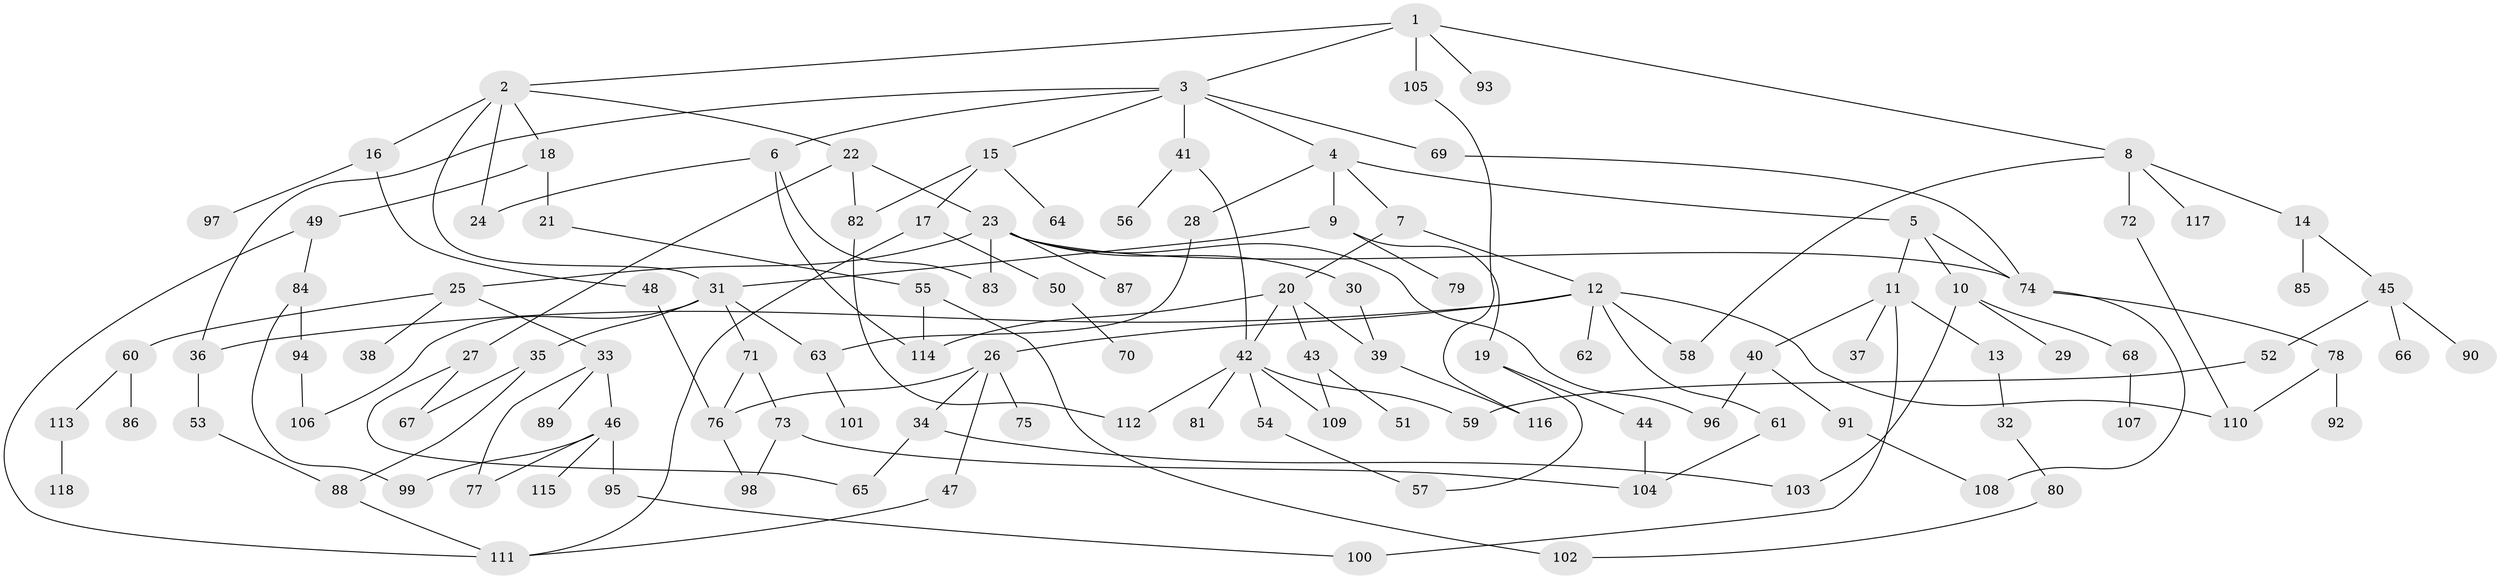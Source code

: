 // coarse degree distribution, {9: 0.025974025974025976, 10: 0.012987012987012988, 7: 0.03896103896103896, 5: 0.05194805194805195, 3: 0.24675324675324675, 4: 0.06493506493506493, 6: 0.025974025974025976, 2: 0.2857142857142857, 1: 0.23376623376623376, 8: 0.012987012987012988}
// Generated by graph-tools (version 1.1) at 2025/41/03/06/25 10:41:29]
// undirected, 118 vertices, 156 edges
graph export_dot {
graph [start="1"]
  node [color=gray90,style=filled];
  1;
  2;
  3;
  4;
  5;
  6;
  7;
  8;
  9;
  10;
  11;
  12;
  13;
  14;
  15;
  16;
  17;
  18;
  19;
  20;
  21;
  22;
  23;
  24;
  25;
  26;
  27;
  28;
  29;
  30;
  31;
  32;
  33;
  34;
  35;
  36;
  37;
  38;
  39;
  40;
  41;
  42;
  43;
  44;
  45;
  46;
  47;
  48;
  49;
  50;
  51;
  52;
  53;
  54;
  55;
  56;
  57;
  58;
  59;
  60;
  61;
  62;
  63;
  64;
  65;
  66;
  67;
  68;
  69;
  70;
  71;
  72;
  73;
  74;
  75;
  76;
  77;
  78;
  79;
  80;
  81;
  82;
  83;
  84;
  85;
  86;
  87;
  88;
  89;
  90;
  91;
  92;
  93;
  94;
  95;
  96;
  97;
  98;
  99;
  100;
  101;
  102;
  103;
  104;
  105;
  106;
  107;
  108;
  109;
  110;
  111;
  112;
  113;
  114;
  115;
  116;
  117;
  118;
  1 -- 2;
  1 -- 3;
  1 -- 8;
  1 -- 93;
  1 -- 105;
  2 -- 16;
  2 -- 18;
  2 -- 22;
  2 -- 24;
  2 -- 31;
  3 -- 4;
  3 -- 6;
  3 -- 15;
  3 -- 41;
  3 -- 69;
  3 -- 36;
  4 -- 5;
  4 -- 7;
  4 -- 9;
  4 -- 28;
  5 -- 10;
  5 -- 11;
  5 -- 74;
  6 -- 24;
  6 -- 114;
  6 -- 83;
  7 -- 12;
  7 -- 20;
  8 -- 14;
  8 -- 58;
  8 -- 72;
  8 -- 117;
  9 -- 19;
  9 -- 31;
  9 -- 79;
  10 -- 29;
  10 -- 68;
  10 -- 103;
  11 -- 13;
  11 -- 37;
  11 -- 40;
  11 -- 100;
  12 -- 26;
  12 -- 36;
  12 -- 61;
  12 -- 62;
  12 -- 110;
  12 -- 58;
  13 -- 32;
  14 -- 45;
  14 -- 85;
  15 -- 17;
  15 -- 64;
  15 -- 82;
  16 -- 48;
  16 -- 97;
  17 -- 50;
  17 -- 111;
  18 -- 21;
  18 -- 49;
  19 -- 44;
  19 -- 57;
  20 -- 39;
  20 -- 43;
  20 -- 114;
  20 -- 42;
  21 -- 55;
  22 -- 23;
  22 -- 27;
  22 -- 82;
  23 -- 25;
  23 -- 30;
  23 -- 74;
  23 -- 83;
  23 -- 87;
  23 -- 96;
  25 -- 33;
  25 -- 38;
  25 -- 60;
  26 -- 34;
  26 -- 47;
  26 -- 75;
  26 -- 76;
  27 -- 65;
  27 -- 67;
  28 -- 63;
  30 -- 39;
  31 -- 35;
  31 -- 63;
  31 -- 71;
  31 -- 106;
  32 -- 80;
  33 -- 46;
  33 -- 77;
  33 -- 89;
  34 -- 103;
  34 -- 65;
  35 -- 88;
  35 -- 67;
  36 -- 53;
  39 -- 116;
  40 -- 91;
  40 -- 96;
  41 -- 42;
  41 -- 56;
  42 -- 54;
  42 -- 59;
  42 -- 81;
  42 -- 109;
  42 -- 112;
  43 -- 51;
  43 -- 109;
  44 -- 104;
  45 -- 52;
  45 -- 66;
  45 -- 90;
  46 -- 95;
  46 -- 99;
  46 -- 115;
  46 -- 77;
  47 -- 111;
  48 -- 76;
  49 -- 84;
  49 -- 111;
  50 -- 70;
  52 -- 59;
  53 -- 88;
  54 -- 57;
  55 -- 102;
  55 -- 114;
  60 -- 86;
  60 -- 113;
  61 -- 104;
  63 -- 101;
  68 -- 107;
  69 -- 74;
  71 -- 73;
  71 -- 76;
  72 -- 110;
  73 -- 98;
  73 -- 104;
  74 -- 78;
  74 -- 108;
  76 -- 98;
  78 -- 92;
  78 -- 110;
  80 -- 102;
  82 -- 112;
  84 -- 94;
  84 -- 99;
  88 -- 111;
  91 -- 108;
  94 -- 106;
  95 -- 100;
  105 -- 116;
  113 -- 118;
}

